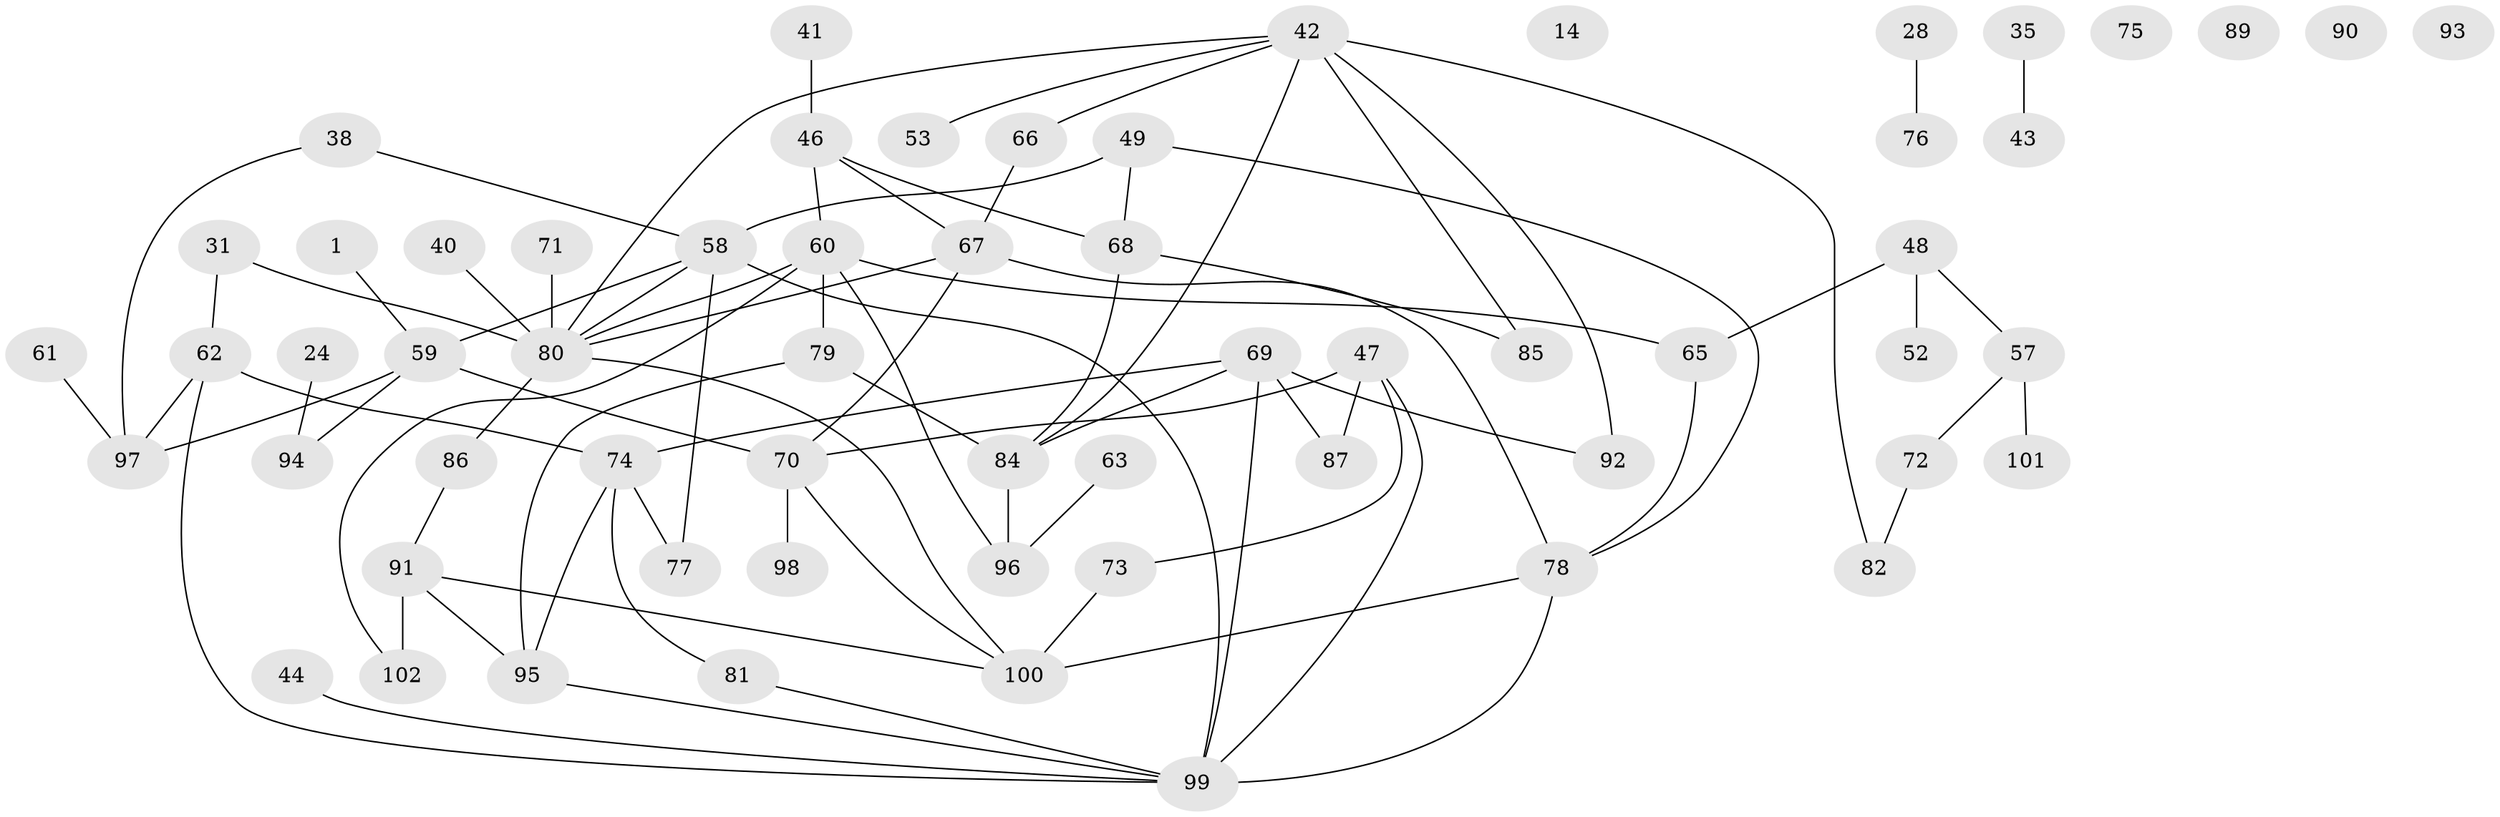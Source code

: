 // original degree distribution, {1: 0.19607843137254902, 5: 0.058823529411764705, 2: 0.2647058823529412, 3: 0.24509803921568626, 0: 0.049019607843137254, 6: 0.06862745098039216, 4: 0.10784313725490197, 7: 0.00980392156862745}
// Generated by graph-tools (version 1.1) at 2025/43/03/04/25 21:43:20]
// undirected, 61 vertices, 83 edges
graph export_dot {
graph [start="1"]
  node [color=gray90,style=filled];
  1;
  14;
  24;
  28;
  31;
  35;
  38 [super="+16"];
  40;
  41;
  42 [super="+9"];
  43;
  44;
  46 [super="+29+25"];
  47 [super="+8+34"];
  48;
  49 [super="+12"];
  52;
  53;
  57 [super="+10+32"];
  58 [super="+3+18"];
  59;
  60 [super="+39"];
  61;
  62;
  63;
  65 [super="+19"];
  66;
  67 [super="+36"];
  68 [super="+2"];
  69;
  70;
  71;
  72;
  73;
  74 [super="+26+20"];
  75;
  76;
  77;
  78;
  79 [super="+30"];
  80 [super="+33+54"];
  81;
  82;
  84 [super="+83"];
  85 [super="+4+45"];
  86 [super="+27+55"];
  87 [super="+5+6"];
  89;
  90;
  91 [super="+21"];
  92 [super="+64"];
  93;
  94;
  95;
  96 [super="+56"];
  97 [super="+11"];
  98;
  99 [super="+50"];
  100 [super="+22"];
  101;
  102 [super="+51+88"];
  1 -- 59;
  24 -- 94;
  28 -- 76;
  31 -- 62;
  31 -- 80;
  35 -- 43;
  38 -- 97;
  38 -- 58;
  40 -- 80;
  41 -- 46;
  42 -- 82;
  42 -- 84;
  42 -- 85;
  42 -- 92 [weight=2];
  42 -- 66;
  42 -- 53;
  42 -- 80;
  44 -- 99;
  46 -- 68;
  46 -- 67;
  46 -- 60;
  47 -- 87;
  47 -- 99;
  47 -- 73;
  47 -- 70;
  48 -- 52;
  48 -- 65 [weight=2];
  48 -- 57;
  49 -- 58;
  49 -- 78;
  49 -- 68;
  57 -- 72;
  57 -- 101;
  58 -- 77;
  58 -- 99 [weight=2];
  58 -- 59;
  58 -- 80;
  59 -- 70;
  59 -- 94;
  59 -- 97 [weight=2];
  60 -- 96;
  60 -- 102;
  60 -- 80 [weight=2];
  60 -- 65;
  60 -- 79;
  61 -- 97;
  62 -- 97;
  62 -- 99;
  62 -- 74;
  63 -- 96;
  65 -- 78;
  66 -- 67;
  67 -- 78;
  67 -- 80 [weight=2];
  67 -- 70;
  68 -- 84 [weight=2];
  68 -- 85;
  69 -- 84 [weight=2];
  69 -- 92 [weight=2];
  69 -- 99;
  69 -- 87;
  69 -- 74;
  70 -- 98;
  70 -- 100;
  71 -- 80 [weight=2];
  72 -- 82;
  73 -- 100;
  74 -- 95;
  74 -- 81;
  74 -- 77;
  78 -- 100 [weight=2];
  78 -- 99;
  79 -- 95;
  79 -- 84;
  80 -- 100;
  80 -- 86;
  81 -- 99;
  84 -- 96;
  86 -- 91;
  91 -- 95;
  91 -- 100;
  91 -- 102 [weight=2];
  95 -- 99;
}
